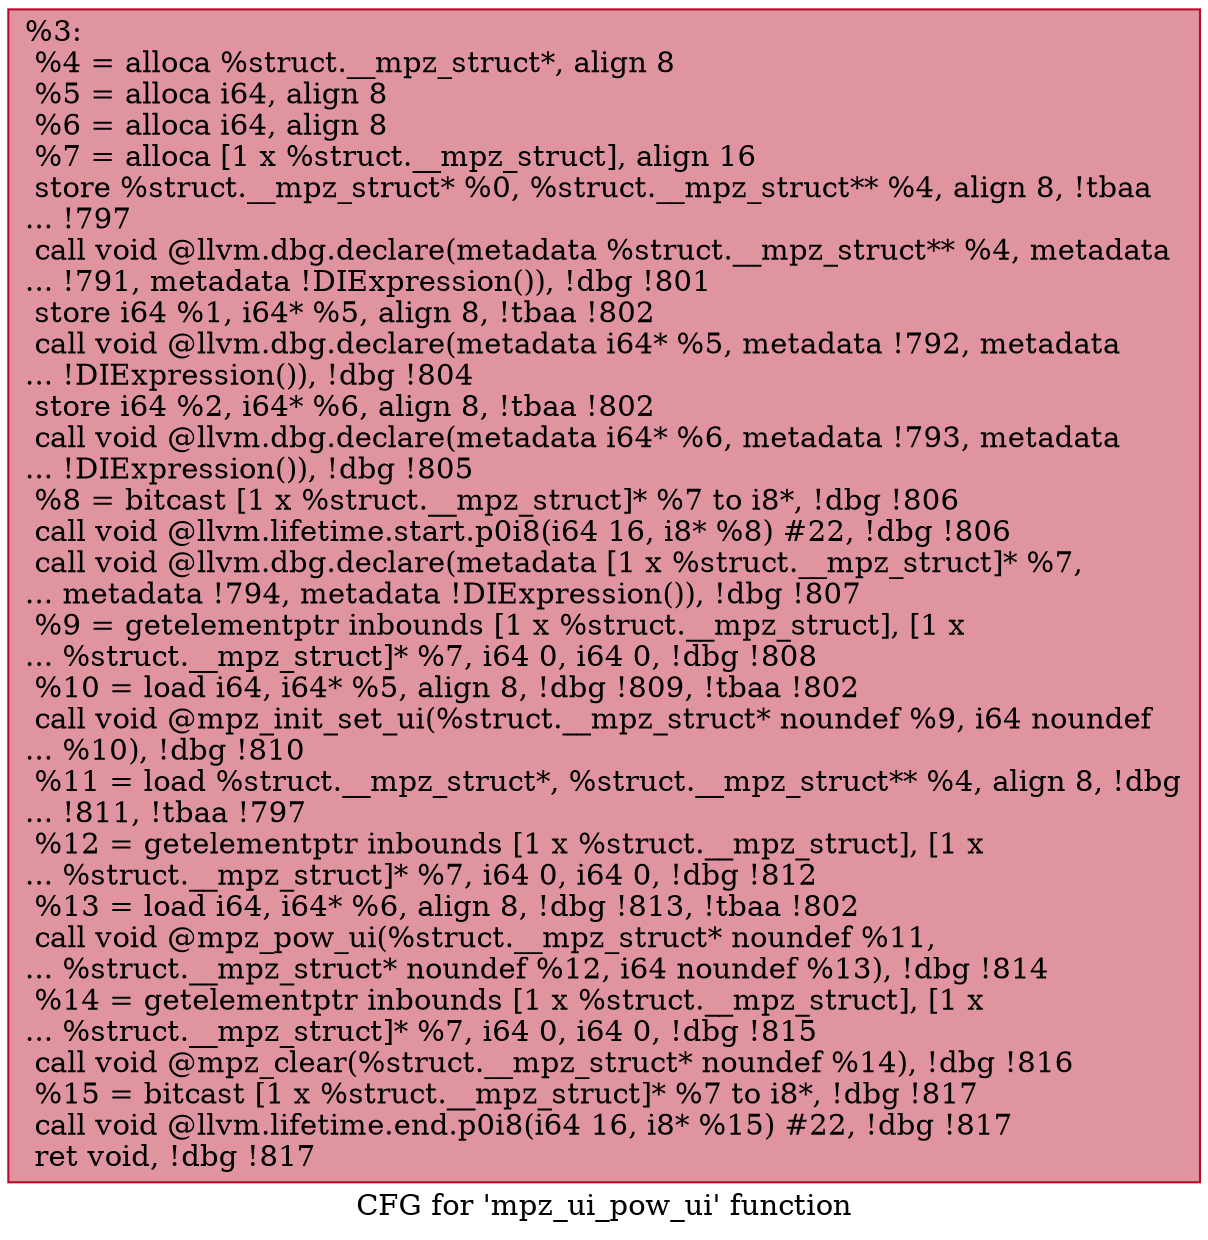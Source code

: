 digraph "CFG for 'mpz_ui_pow_ui' function" {
	label="CFG for 'mpz_ui_pow_ui' function";

	Node0x27edc30 [shape=record,color="#b70d28ff", style=filled, fillcolor="#b70d2870",label="{%3:\l  %4 = alloca %struct.__mpz_struct*, align 8\l  %5 = alloca i64, align 8\l  %6 = alloca i64, align 8\l  %7 = alloca [1 x %struct.__mpz_struct], align 16\l  store %struct.__mpz_struct* %0, %struct.__mpz_struct** %4, align 8, !tbaa\l... !797\l  call void @llvm.dbg.declare(metadata %struct.__mpz_struct** %4, metadata\l... !791, metadata !DIExpression()), !dbg !801\l  store i64 %1, i64* %5, align 8, !tbaa !802\l  call void @llvm.dbg.declare(metadata i64* %5, metadata !792, metadata\l... !DIExpression()), !dbg !804\l  store i64 %2, i64* %6, align 8, !tbaa !802\l  call void @llvm.dbg.declare(metadata i64* %6, metadata !793, metadata\l... !DIExpression()), !dbg !805\l  %8 = bitcast [1 x %struct.__mpz_struct]* %7 to i8*, !dbg !806\l  call void @llvm.lifetime.start.p0i8(i64 16, i8* %8) #22, !dbg !806\l  call void @llvm.dbg.declare(metadata [1 x %struct.__mpz_struct]* %7,\l... metadata !794, metadata !DIExpression()), !dbg !807\l  %9 = getelementptr inbounds [1 x %struct.__mpz_struct], [1 x\l... %struct.__mpz_struct]* %7, i64 0, i64 0, !dbg !808\l  %10 = load i64, i64* %5, align 8, !dbg !809, !tbaa !802\l  call void @mpz_init_set_ui(%struct.__mpz_struct* noundef %9, i64 noundef\l... %10), !dbg !810\l  %11 = load %struct.__mpz_struct*, %struct.__mpz_struct** %4, align 8, !dbg\l... !811, !tbaa !797\l  %12 = getelementptr inbounds [1 x %struct.__mpz_struct], [1 x\l... %struct.__mpz_struct]* %7, i64 0, i64 0, !dbg !812\l  %13 = load i64, i64* %6, align 8, !dbg !813, !tbaa !802\l  call void @mpz_pow_ui(%struct.__mpz_struct* noundef %11,\l... %struct.__mpz_struct* noundef %12, i64 noundef %13), !dbg !814\l  %14 = getelementptr inbounds [1 x %struct.__mpz_struct], [1 x\l... %struct.__mpz_struct]* %7, i64 0, i64 0, !dbg !815\l  call void @mpz_clear(%struct.__mpz_struct* noundef %14), !dbg !816\l  %15 = bitcast [1 x %struct.__mpz_struct]* %7 to i8*, !dbg !817\l  call void @llvm.lifetime.end.p0i8(i64 16, i8* %15) #22, !dbg !817\l  ret void, !dbg !817\l}"];
}
